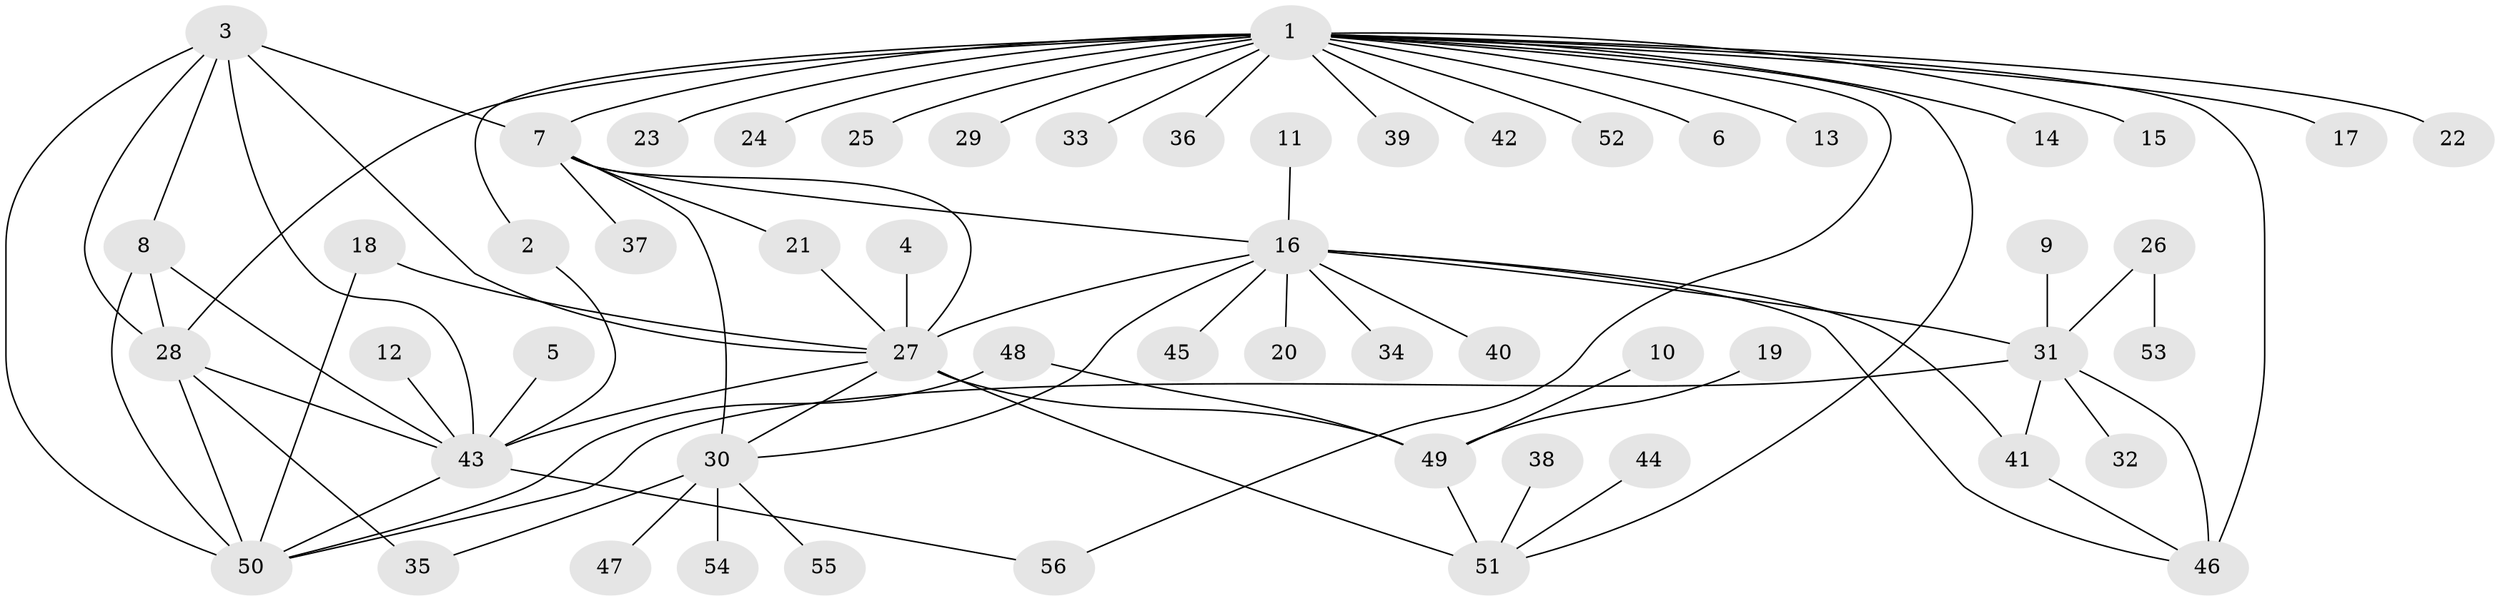 // original degree distribution, {12: 0.026785714285714284, 7: 0.044642857142857144, 5: 0.017857142857142856, 6: 0.044642857142857144, 8: 0.03571428571428571, 10: 0.026785714285714284, 4: 0.008928571428571428, 9: 0.017857142857142856, 2: 0.23214285714285715, 1: 0.5089285714285714, 3: 0.03571428571428571}
// Generated by graph-tools (version 1.1) at 2025/50/03/09/25 03:50:36]
// undirected, 56 vertices, 80 edges
graph export_dot {
graph [start="1"]
  node [color=gray90,style=filled];
  1;
  2;
  3;
  4;
  5;
  6;
  7;
  8;
  9;
  10;
  11;
  12;
  13;
  14;
  15;
  16;
  17;
  18;
  19;
  20;
  21;
  22;
  23;
  24;
  25;
  26;
  27;
  28;
  29;
  30;
  31;
  32;
  33;
  34;
  35;
  36;
  37;
  38;
  39;
  40;
  41;
  42;
  43;
  44;
  45;
  46;
  47;
  48;
  49;
  50;
  51;
  52;
  53;
  54;
  55;
  56;
  1 -- 2 [weight=1.0];
  1 -- 6 [weight=1.0];
  1 -- 7 [weight=1.0];
  1 -- 13 [weight=1.0];
  1 -- 14 [weight=1.0];
  1 -- 15 [weight=1.0];
  1 -- 17 [weight=1.0];
  1 -- 22 [weight=1.0];
  1 -- 23 [weight=1.0];
  1 -- 24 [weight=1.0];
  1 -- 25 [weight=1.0];
  1 -- 28 [weight=2.0];
  1 -- 29 [weight=4.0];
  1 -- 33 [weight=1.0];
  1 -- 36 [weight=1.0];
  1 -- 39 [weight=1.0];
  1 -- 42 [weight=1.0];
  1 -- 46 [weight=1.0];
  1 -- 51 [weight=2.0];
  1 -- 52 [weight=1.0];
  1 -- 56 [weight=1.0];
  2 -- 43 [weight=1.0];
  3 -- 7 [weight=1.0];
  3 -- 8 [weight=1.0];
  3 -- 27 [weight=1.0];
  3 -- 28 [weight=1.0];
  3 -- 43 [weight=1.0];
  3 -- 50 [weight=1.0];
  4 -- 27 [weight=1.0];
  5 -- 43 [weight=1.0];
  7 -- 16 [weight=2.0];
  7 -- 21 [weight=1.0];
  7 -- 27 [weight=2.0];
  7 -- 30 [weight=2.0];
  7 -- 37 [weight=1.0];
  8 -- 28 [weight=1.0];
  8 -- 43 [weight=1.0];
  8 -- 50 [weight=1.0];
  9 -- 31 [weight=1.0];
  10 -- 49 [weight=1.0];
  11 -- 16 [weight=1.0];
  12 -- 43 [weight=1.0];
  16 -- 20 [weight=1.0];
  16 -- 27 [weight=2.0];
  16 -- 30 [weight=1.0];
  16 -- 31 [weight=2.0];
  16 -- 34 [weight=1.0];
  16 -- 40 [weight=1.0];
  16 -- 41 [weight=1.0];
  16 -- 45 [weight=1.0];
  16 -- 46 [weight=1.0];
  18 -- 27 [weight=1.0];
  18 -- 50 [weight=1.0];
  19 -- 49 [weight=1.0];
  21 -- 27 [weight=1.0];
  26 -- 31 [weight=1.0];
  26 -- 53 [weight=1.0];
  27 -- 30 [weight=1.0];
  27 -- 43 [weight=1.0];
  27 -- 49 [weight=3.0];
  27 -- 51 [weight=3.0];
  28 -- 35 [weight=1.0];
  28 -- 43 [weight=1.0];
  28 -- 50 [weight=1.0];
  30 -- 35 [weight=1.0];
  30 -- 47 [weight=1.0];
  30 -- 54 [weight=1.0];
  30 -- 55 [weight=1.0];
  31 -- 32 [weight=1.0];
  31 -- 41 [weight=2.0];
  31 -- 46 [weight=2.0];
  31 -- 50 [weight=1.0];
  38 -- 51 [weight=1.0];
  41 -- 46 [weight=1.0];
  43 -- 50 [weight=1.0];
  43 -- 56 [weight=1.0];
  44 -- 51 [weight=1.0];
  48 -- 49 [weight=1.0];
  48 -- 50 [weight=1.0];
  49 -- 51 [weight=1.0];
}
